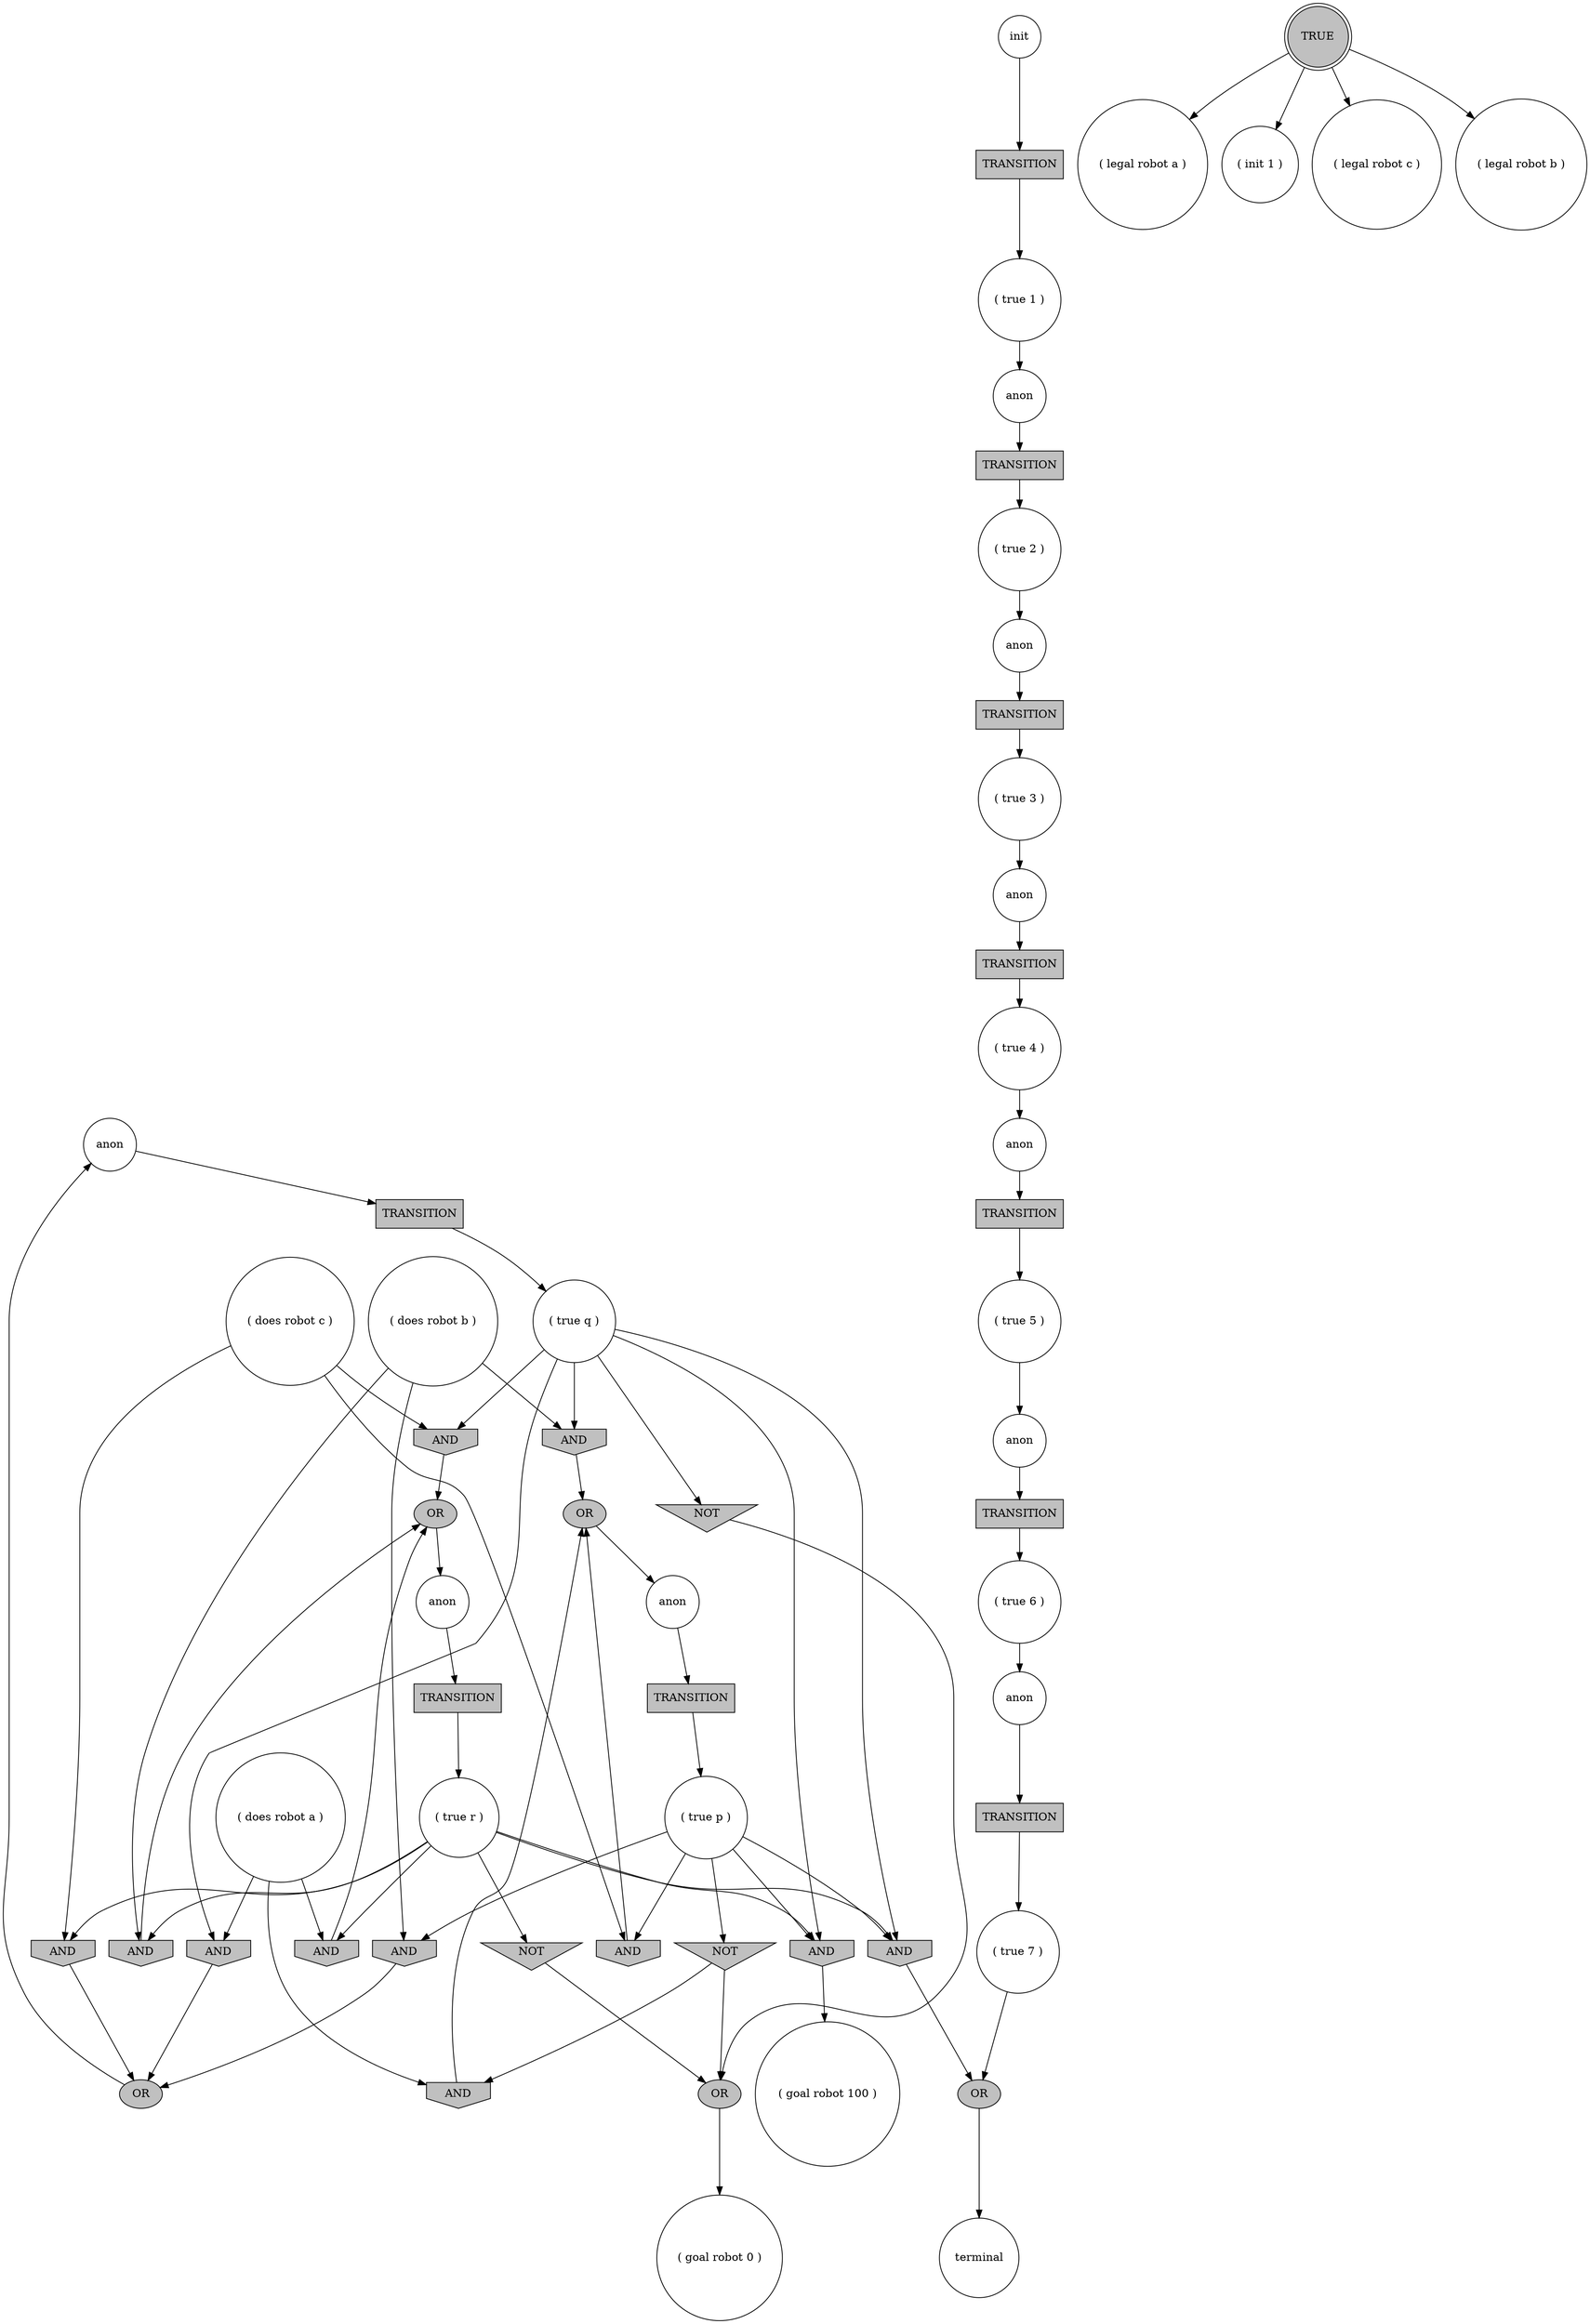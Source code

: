 digraph propNet
{
	"@46b9c9b9"[shape=circle, style= filled, fillcolor=white, label="anon"]; "@46b9c9b9"->"@2e7bef5f"; 
	"@31276125"[shape=circle, style= filled, fillcolor=white, label="( true q )"]; "@31276125"->"@402b06fa"; "@31276125"->"@75661c94"; "@31276125"->"@74d1daf4"; "@31276125"->"@749c86c5"; "@31276125"->"@7e439228"; "@31276125"->"@760c9847"; 
	"@11330bb6"[shape=circle, style= filled, fillcolor=white, label="( legal robot a )"]; 
	"@257a0c72"[shape=circle, style= filled, fillcolor=white, label="anon"]; "@257a0c72"->"@3539c2ca"; 
	"@406745e8"[shape=circle, style= filled, fillcolor=white, label="( true 3 )"]; "@406745e8"->"@189f9f50"; 
	"@7e3833ac"[shape=circle, style= filled, fillcolor=white, label="( goal robot 100 )"]; 
	"@23e1adf4"[shape=box, style= filled, fillcolor=grey, label="TRANSITION"]; "@23e1adf4"->"@7a6e8c17"; 
	"@96b6e71"[shape=circle, style= filled, fillcolor=white, label="anon"]; "@96b6e71"->"@23e1adf4"; 
	"@1bd8ac47"[shape=circle, style= filled, fillcolor=white, label="( does robot c )"]; "@1bd8ac47"->"@270e62ee"; "@1bd8ac47"->"@402b06fa"; "@1bd8ac47"->"@61a4ccfd"; 
	"@58350baa"[shape=box, style= filled, fillcolor=grey, label="TRANSITION"]; "@58350baa"->"@3652481"; 
	"@14504cf0"[shape=circle, style= filled, fillcolor=white, label="anon"]; "@14504cf0"->"@e80f267"; 
	"@2e7bef5f"[shape=box, style= filled, fillcolor=grey, label="TRANSITION"]; "@2e7bef5f"->"@31276125"; 
	"@4839fa9d"[shape=ellipse, style= filled, fillcolor=grey, label="OR"]; "@4839fa9d"->"@46b9c9b9"; 
	"@74d1daf4"[shape=invhouse, style= filled, fillcolor=grey, label="AND"]; "@74d1daf4"->"@133ab1f5"; 
	"@4a7a8c5f"[shape=box, style= filled, fillcolor=grey, label="TRANSITION"]; "@4a7a8c5f"->"@67e444da"; 
	"@c961a3d"[shape=circle, style= filled, fillcolor=white, label="( true 6 )"]; "@c961a3d"->"@4a57d96c"; 
	"@606a9046"[shape=circle, style= filled, fillcolor=white, label="terminal"]; 
	"@50a65116"[shape=circle, style= filled, fillcolor=white, label="( does robot b )"]; "@50a65116"->"@6d7c572f"; "@50a65116"->"@74d1daf4"; "@50a65116"->"@18bea307"; 
	"@1fedded9"[shape=circle, style= filled, fillcolor=white, label="( goal robot 0 )"]; 
	"@58507564"[shape=invhouse, style= filled, fillcolor=grey, label="AND"]; "@58507564"->"@7fdbcb23"; 
	"@38057433"[shape=circle, style= filled, fillcolor=white, label="( init 1 )"]; 
	"@fd8ab60"[shape=box, style= filled, fillcolor=grey, label="TRANSITION"]; "@fd8ab60"->"@406745e8"; 
	"@2b3fab86"[shape=box, style= filled, fillcolor=grey, label="TRANSITION"]; "@2b3fab86"->"@2490a9e7"; 
	"@18bea307"[shape=invhouse, style= filled, fillcolor=grey, label="AND"]; "@18bea307"->"@7fdbcb23"; 
	"@6bd675ec"[shape=ellipse, style= filled, fillcolor=grey, label="OR"]; "@6bd675ec"->"@606a9046"; 
	"@4a57d96c"[shape=circle, style= filled, fillcolor=white, label="anon"]; "@4a57d96c"->"@58350baa"; 
	"@6cf85844"[shape=circle, style= filled, fillcolor=white, label="( true r )"]; "@6cf85844"->"@270e62ee"; "@6cf85844"->"@75661c94"; "@6cf85844"->"@738d39df"; "@6cf85844"->"@58507564"; "@6cf85844"->"@18bea307"; "@6cf85844"->"@760c9847"; 
	"@67e444da"[shape=circle, style= filled, fillcolor=white, label="( true 4 )"]; "@67e444da"->"@96b6e71"; 
	"@3a596267"[shape=circle, style= filled, fillcolor=white, label="( true 2 )"]; "@3a596267"->"@53854a79"; 
	"@10b4d3f2"[shape=circle, style= filled, fillcolor=white, label="( true 1 )"]; "@10b4d3f2"->"@14504cf0"; 
	"@6b812446"[shape=circle, style= filled, fillcolor=white, label="( does robot a )"]; "@6b812446"->"@58507564"; "@6b812446"->"@749c86c5"; "@6b812446"->"@3162b63e"; 
	"@760c9847"[shape=invhouse, style= filled, fillcolor=grey, label="AND"]; "@760c9847"->"@6bd675ec"; 
	"@189f9f50"[shape=circle, style= filled, fillcolor=white, label="anon"]; "@189f9f50"->"@4a7a8c5f"; 
	"@133ab1f5"[shape=ellipse, style= filled, fillcolor=grey, label="OR"]; "@133ab1f5"->"@1bc6562a"; 
	"@402b06fa"[shape=invhouse, style= filled, fillcolor=grey, label="AND"]; "@402b06fa"->"@7fdbcb23"; 
	"@738d39df"[shape=invtriangle, style= filled, fillcolor=grey, label="NOT"]; "@738d39df"->"@647bca8"; 
	"@6d7c572f"[shape=invhouse, style= filled, fillcolor=grey, label="AND"]; "@6d7c572f"->"@4839fa9d"; 
	"@749c86c5"[shape=invhouse, style= filled, fillcolor=grey, label="AND"]; "@749c86c5"->"@4839fa9d"; 
	"@61a4ccfd"[shape=invhouse, style= filled, fillcolor=grey, label="AND"]; "@61a4ccfd"->"@133ab1f5"; 
	"@3162b63e"[shape=invhouse, style= filled, fillcolor=grey, label="AND"]; "@3162b63e"->"@133ab1f5"; 
	"@2d112a4f"[shape=circle, style= filled, fillcolor=white, label="anon"]; "@2d112a4f"->"@4449d225"; 
	"@270e62ee"[shape=invhouse, style= filled, fillcolor=grey, label="AND"]; "@270e62ee"->"@4839fa9d"; 
	"@7dce24ad"[shape=circle, style= filled, fillcolor=white, label="( legal robot c )"]; 
	"@84120a2"[shape=invtriangle, style= filled, fillcolor=grey, label="NOT"]; "@84120a2"->"@3162b63e"; "@84120a2"->"@647bca8"; 
	"@3652481"[shape=circle, style= filled, fillcolor=white, label="( true 7 )"]; "@3652481"->"@6bd675ec"; 
	"@29338b57"[shape=circle, style= filled, fillcolor=white, label="init"]; "@29338b57"->"@202957dc"; 
	"@4a01f1e6"[shape=doublecircle, style= filled, fillcolor=grey, label="TRUE"]; "@4a01f1e6"->"@7dce24ad"; "@4a01f1e6"->"@11330bb6"; "@4a01f1e6"->"@38057433"; "@4a01f1e6"->"@49127569"; 
	"@e80f267"[shape=box, style= filled, fillcolor=grey, label="TRANSITION"]; "@e80f267"->"@3a596267"; 
	"@7e439228"[shape=invtriangle, style= filled, fillcolor=grey, label="NOT"]; "@7e439228"->"@647bca8"; 
	"@1bc6562a"[shape=circle, style= filled, fillcolor=white, label="anon"]; "@1bc6562a"->"@2b3fab86"; 
	"@4449d225"[shape=box, style= filled, fillcolor=grey, label="TRANSITION"]; "@4449d225"->"@6cf85844"; 
	"@647bca8"[shape=ellipse, style= filled, fillcolor=grey, label="OR"]; "@647bca8"->"@1fedded9"; 
	"@75661c94"[shape=invhouse, style= filled, fillcolor=grey, label="AND"]; "@75661c94"->"@7e3833ac"; 
	"@3539c2ca"[shape=box, style= filled, fillcolor=grey, label="TRANSITION"]; "@3539c2ca"->"@c961a3d"; 
	"@202957dc"[shape=box, style= filled, fillcolor=grey, label="TRANSITION"]; "@202957dc"->"@10b4d3f2"; 
	"@2490a9e7"[shape=circle, style= filled, fillcolor=white, label="( true p )"]; "@2490a9e7"->"@75661c94"; "@2490a9e7"->"@84120a2"; "@2490a9e7"->"@6d7c572f"; "@2490a9e7"->"@61a4ccfd"; "@2490a9e7"->"@760c9847"; 
	"@7fdbcb23"[shape=ellipse, style= filled, fillcolor=grey, label="OR"]; "@7fdbcb23"->"@2d112a4f"; 
	"@7a6e8c17"[shape=circle, style= filled, fillcolor=white, label="( true 5 )"]; "@7a6e8c17"->"@257a0c72"; 
	"@49127569"[shape=circle, style= filled, fillcolor=white, label="( legal robot b )"]; 
	"@53854a79"[shape=circle, style= filled, fillcolor=white, label="anon"]; "@53854a79"->"@fd8ab60"; 
}